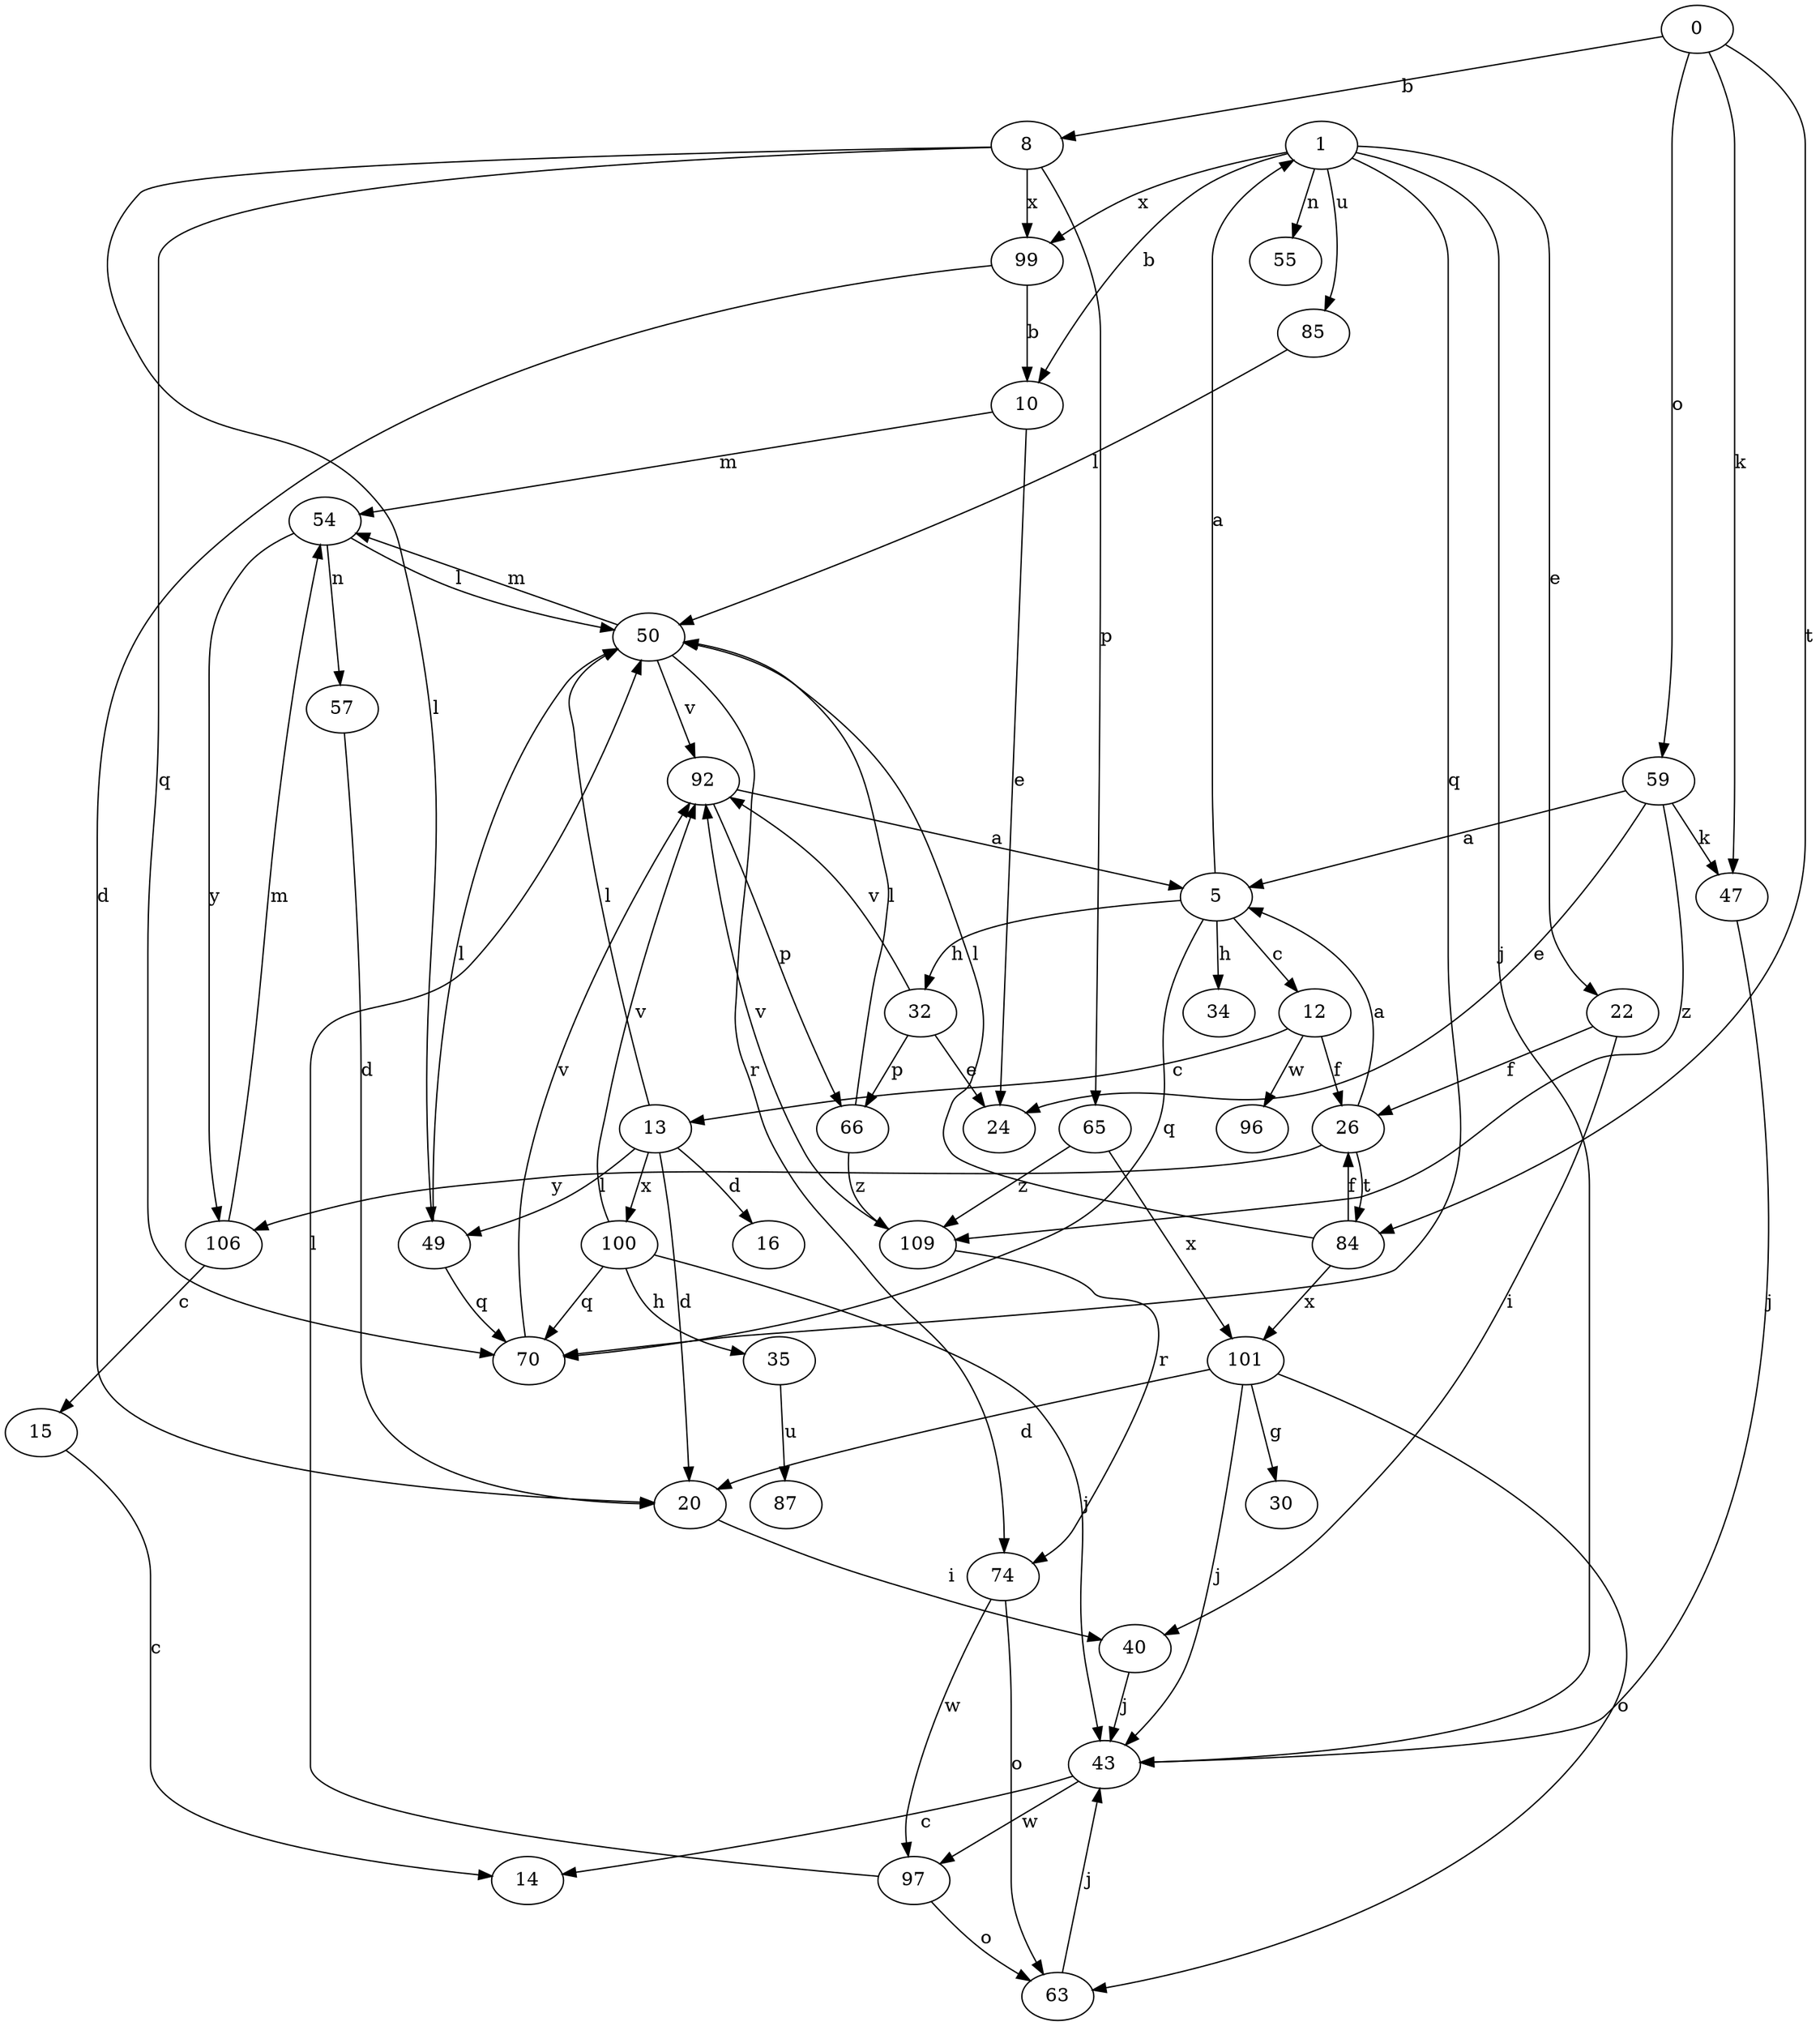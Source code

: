 strict digraph  {
1;
5;
8;
10;
12;
13;
14;
15;
16;
20;
22;
24;
26;
30;
32;
34;
35;
40;
43;
47;
49;
50;
54;
55;
57;
59;
63;
65;
66;
70;
74;
0;
84;
85;
87;
92;
96;
97;
99;
100;
101;
106;
109;
1 -> 10  [label=b];
1 -> 22  [label=e];
1 -> 43  [label=j];
1 -> 55  [label=n];
1 -> 70  [label=q];
1 -> 85  [label=u];
1 -> 99  [label=x];
5 -> 1  [label=a];
5 -> 12  [label=c];
5 -> 32  [label=h];
5 -> 34  [label=h];
5 -> 70  [label=q];
8 -> 49  [label=l];
8 -> 65  [label=p];
8 -> 70  [label=q];
8 -> 99  [label=x];
10 -> 24  [label=e];
10 -> 54  [label=m];
12 -> 13  [label=c];
12 -> 26  [label=f];
12 -> 96  [label=w];
13 -> 16  [label=d];
13 -> 20  [label=d];
13 -> 49  [label=l];
13 -> 50  [label=l];
13 -> 100  [label=x];
15 -> 14  [label=c];
20 -> 40  [label=i];
22 -> 26  [label=f];
22 -> 40  [label=i];
26 -> 5  [label=a];
26 -> 84  [label=t];
26 -> 106  [label=y];
32 -> 24  [label=e];
32 -> 66  [label=p];
32 -> 92  [label=v];
35 -> 87  [label=u];
40 -> 43  [label=j];
43 -> 14  [label=c];
43 -> 97  [label=w];
47 -> 43  [label=j];
49 -> 50  [label=l];
49 -> 70  [label=q];
50 -> 54  [label=m];
50 -> 74  [label=r];
50 -> 92  [label=v];
54 -> 50  [label=l];
54 -> 57  [label=n];
54 -> 106  [label=y];
57 -> 20  [label=d];
59 -> 5  [label=a];
59 -> 24  [label=e];
59 -> 47  [label=k];
59 -> 109  [label=z];
63 -> 43  [label=j];
65 -> 101  [label=x];
65 -> 109  [label=z];
66 -> 50  [label=l];
66 -> 109  [label=z];
70 -> 92  [label=v];
74 -> 63  [label=o];
74 -> 97  [label=w];
0 -> 8  [label=b];
0 -> 47  [label=k];
0 -> 59  [label=o];
0 -> 84  [label=t];
84 -> 26  [label=f];
84 -> 50  [label=l];
84 -> 101  [label=x];
85 -> 50  [label=l];
92 -> 5  [label=a];
92 -> 66  [label=p];
97 -> 50  [label=l];
97 -> 63  [label=o];
99 -> 10  [label=b];
99 -> 20  [label=d];
100 -> 35  [label=h];
100 -> 43  [label=j];
100 -> 70  [label=q];
100 -> 92  [label=v];
101 -> 20  [label=d];
101 -> 30  [label=g];
101 -> 43  [label=j];
101 -> 63  [label=o];
106 -> 15  [label=c];
106 -> 54  [label=m];
109 -> 74  [label=r];
109 -> 92  [label=v];
}
